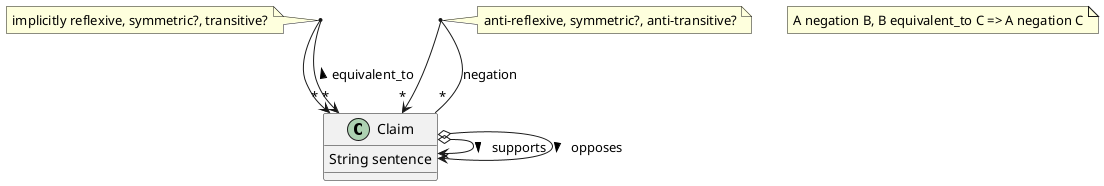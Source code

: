@startuml

class Claim {
  String sentence
  ' String negation_sentence  (must be != sentence)
}

Claim "*" <-> "*" Claim : > equivalent_to
note  "implicitly reflexive, symmetric?, transitive?" as N2
(Claim, Claim) .. N2

'(Claim, Claim) . ClaimEquivalence
'ClaimEquivalenceClass o-> "*" Claim

'ClaimEquivalence "*" -> "*" ClaimEquivalence : > negation

Claim "*" -> "*" Claim : > negation
note  "anti-reflexive, symmetric?, anti-transitive?" as N1
(Claim, Claim) .. N1

Claim o-> Claim : > supports
note "A negation B, B equivalent_to C => A negation C" as N3
'(Claim, Claim) .. N3

Claim o-> Claim : > opposes
' (Claim, Claim) .. N4


@enduml
